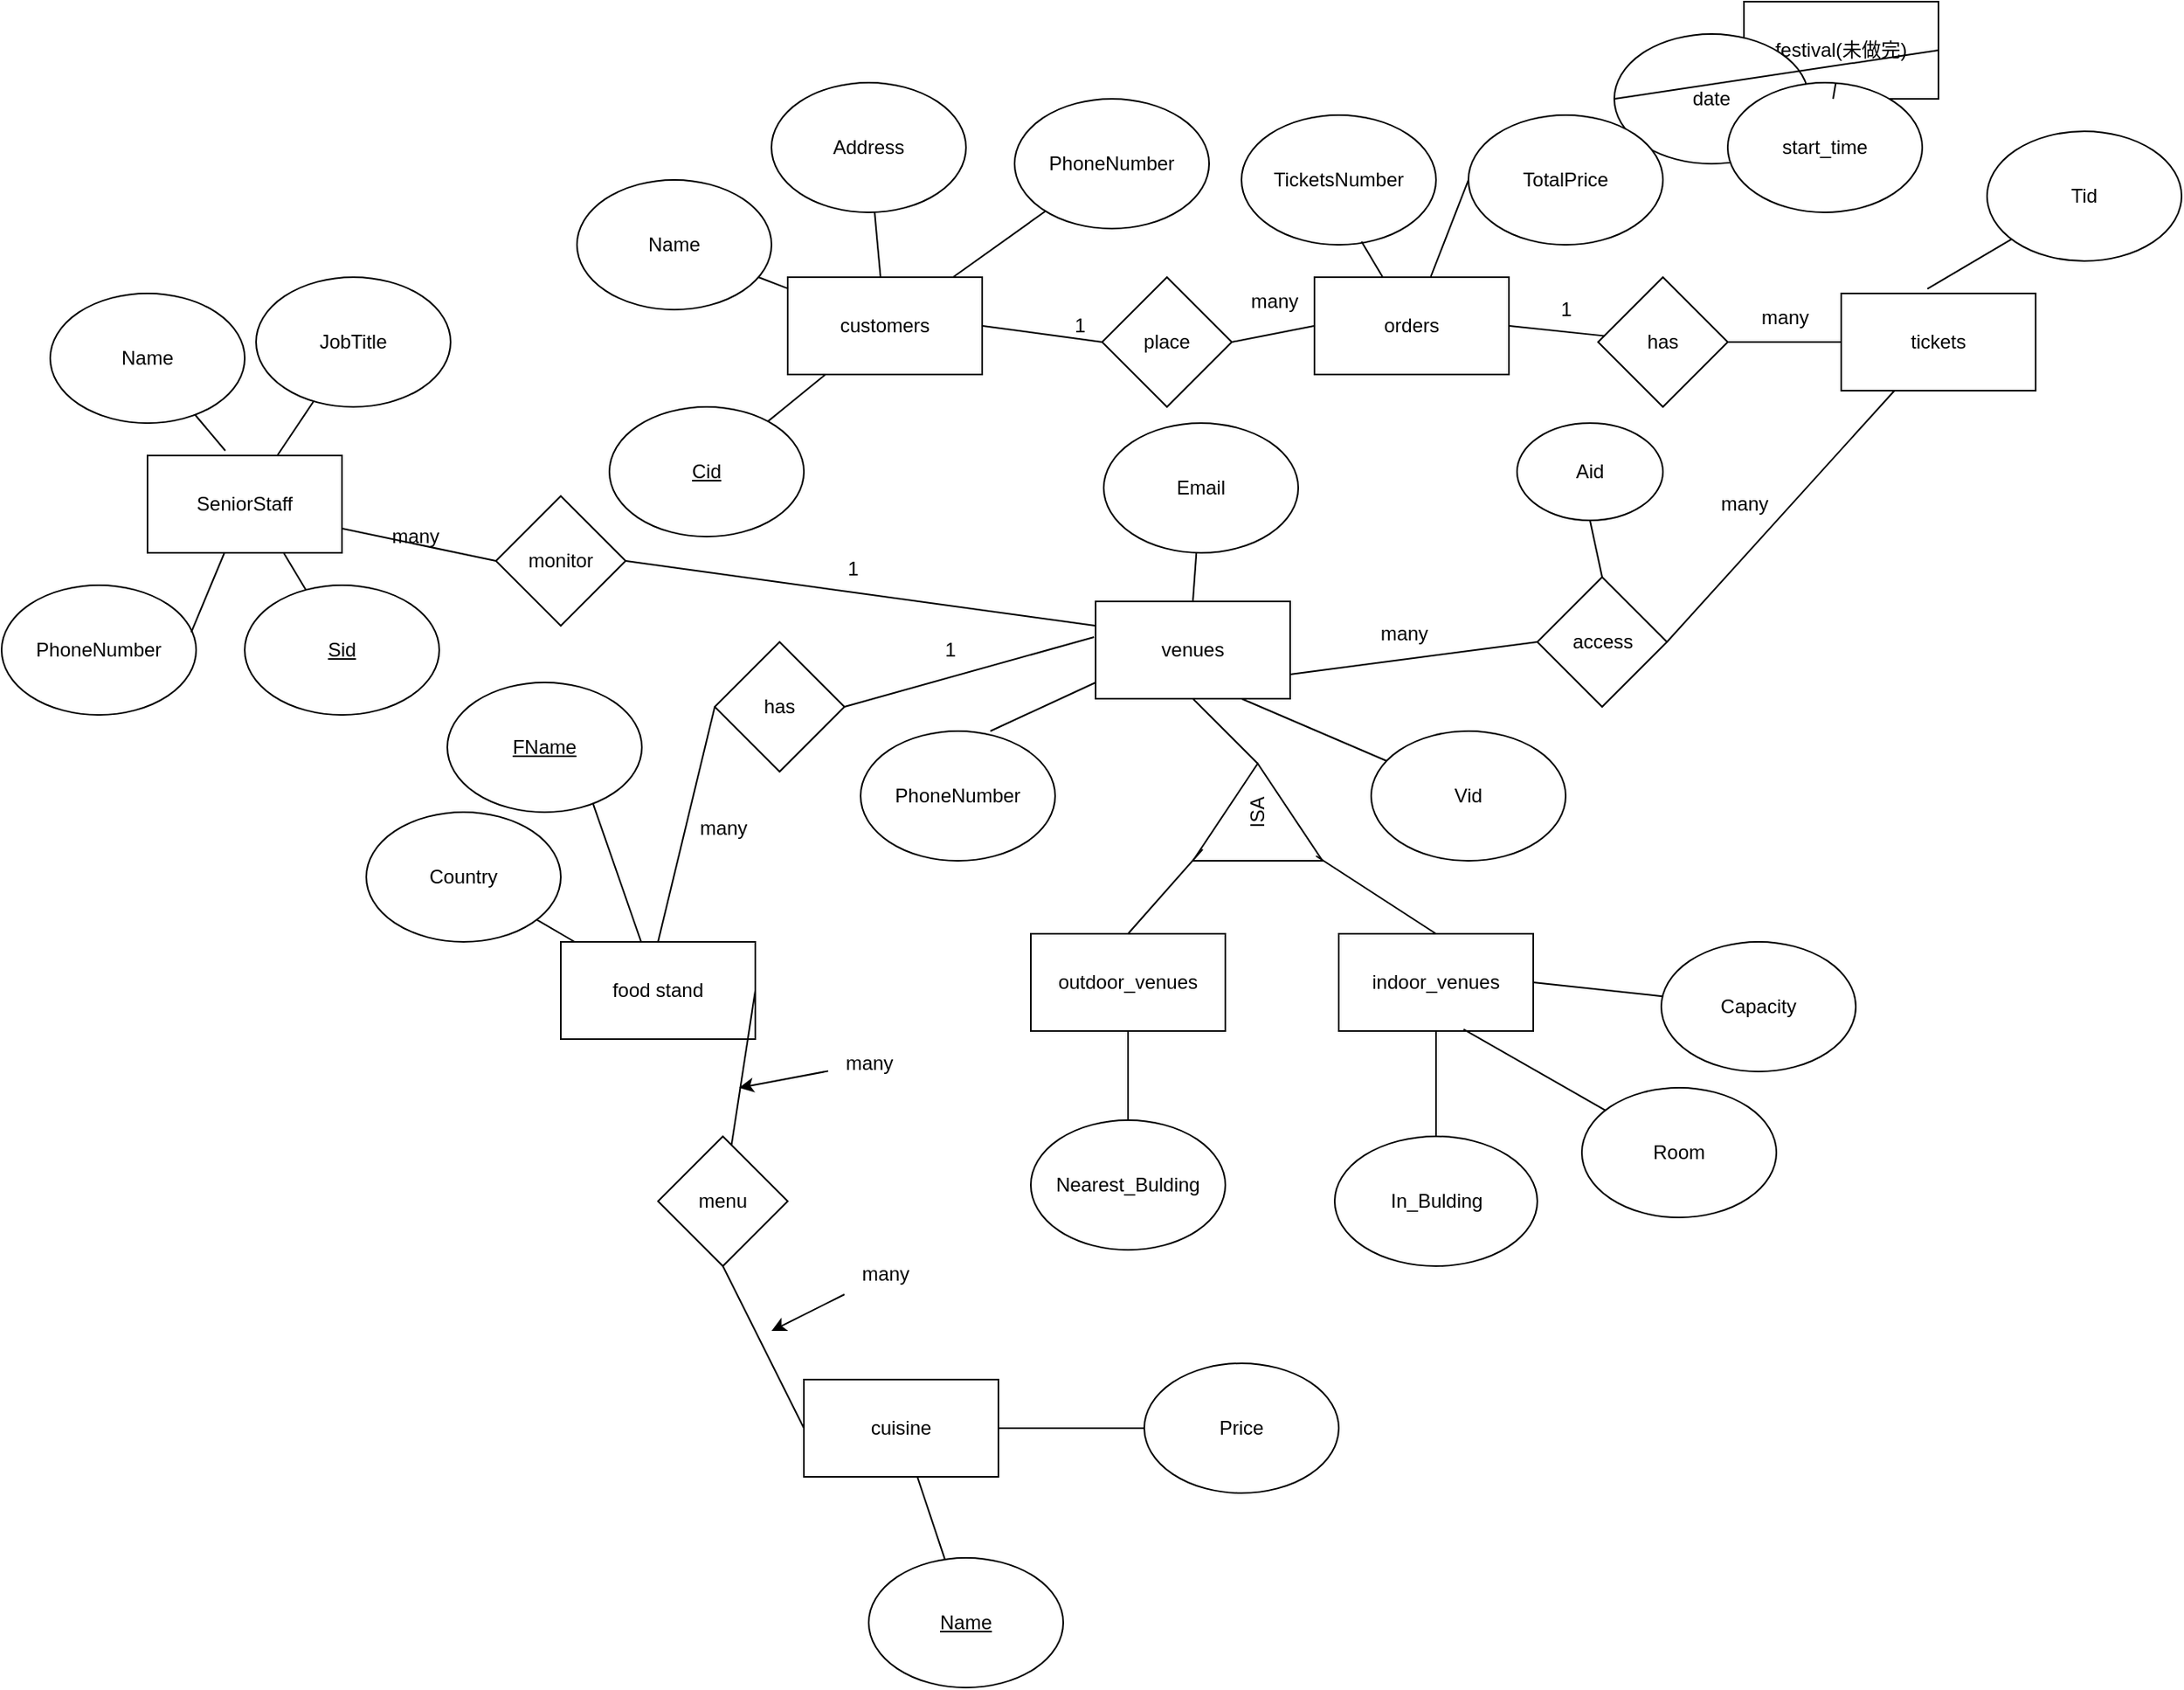 <mxfile version="20.3.7" type="github">
  <diagram id="It3pFSVzpkFwf03Y-XyK" name="第 1 页">
    <mxGraphModel dx="1651" dy="681" grid="1" gridSize="10" guides="1" tooltips="1" connect="1" arrows="1" fold="1" page="1" pageScale="1" pageWidth="827" pageHeight="1169" math="0" shadow="0">
      <root>
        <mxCell id="0" />
        <mxCell id="1" parent="0" />
        <mxCell id="ZQI_CC8MGJomAyqvhzs2-1" value="customers" style="rounded=0;whiteSpace=wrap;html=1;" parent="1" vertex="1">
          <mxGeometry x="140" y="180" width="120" height="60" as="geometry" />
        </mxCell>
        <mxCell id="ZQI_CC8MGJomAyqvhzs2-2" value="orders" style="rounded=0;whiteSpace=wrap;html=1;" parent="1" vertex="1">
          <mxGeometry x="465" y="180" width="120" height="60" as="geometry" />
        </mxCell>
        <mxCell id="ZQI_CC8MGJomAyqvhzs2-3" value="food stand" style="rounded=0;whiteSpace=wrap;html=1;" parent="1" vertex="1">
          <mxGeometry y="590" width="120" height="60" as="geometry" />
        </mxCell>
        <mxCell id="ZQI_CC8MGJomAyqvhzs2-4" value="venues" style="rounded=0;whiteSpace=wrap;html=1;" parent="1" vertex="1">
          <mxGeometry x="330" y="380" width="120" height="60" as="geometry" />
        </mxCell>
        <mxCell id="ZQI_CC8MGJomAyqvhzs2-5" value="Name" style="ellipse;whiteSpace=wrap;html=1;" parent="1" vertex="1">
          <mxGeometry x="10" y="120" width="120" height="80" as="geometry" />
        </mxCell>
        <mxCell id="ZQI_CC8MGJomAyqvhzs2-7" value="Address" style="ellipse;whiteSpace=wrap;html=1;" parent="1" vertex="1">
          <mxGeometry x="130" y="60" width="120" height="80" as="geometry" />
        </mxCell>
        <mxCell id="ZQI_CC8MGJomAyqvhzs2-9" value="PhoneNumber" style="ellipse;whiteSpace=wrap;html=1;" parent="1" vertex="1">
          <mxGeometry x="280" y="70" width="120" height="80" as="geometry" />
        </mxCell>
        <mxCell id="ZQI_CC8MGJomAyqvhzs2-11" value="cuisine" style="rounded=0;whiteSpace=wrap;html=1;" parent="1" vertex="1">
          <mxGeometry x="150" y="860" width="120" height="60" as="geometry" />
        </mxCell>
        <mxCell id="ZQI_CC8MGJomAyqvhzs2-16" value="Price" style="ellipse;whiteSpace=wrap;html=1;" parent="1" vertex="1">
          <mxGeometry x="360" y="850" width="120" height="80" as="geometry" />
        </mxCell>
        <mxCell id="ZQI_CC8MGJomAyqvhzs2-19" value="&lt;u&gt;Cid&lt;/u&gt;" style="ellipse;whiteSpace=wrap;html=1;" parent="1" vertex="1">
          <mxGeometry x="30" y="260" width="120" height="80" as="geometry" />
        </mxCell>
        <mxCell id="tFtppjlgr-XyN6fy7QQ8-3" value="TicketsNumber" style="ellipse;whiteSpace=wrap;html=1;" parent="1" vertex="1">
          <mxGeometry x="420" y="80" width="120" height="80" as="geometry" />
        </mxCell>
        <mxCell id="tFtppjlgr-XyN6fy7QQ8-6" value="" style="endArrow=none;html=1;rounded=0;entryX=0.617;entryY=0.975;entryDx=0;entryDy=0;entryPerimeter=0;" parent="1" source="ZQI_CC8MGJomAyqvhzs2-2" target="tFtppjlgr-XyN6fy7QQ8-3" edge="1">
          <mxGeometry width="50" height="50" relative="1" as="geometry">
            <mxPoint x="550" y="200" as="sourcePoint" />
            <mxPoint x="600" y="150" as="targetPoint" />
          </mxGeometry>
        </mxCell>
        <mxCell id="tFtppjlgr-XyN6fy7QQ8-7" value="" style="endArrow=none;html=1;rounded=0;" parent="1" source="ZQI_CC8MGJomAyqvhzs2-1" target="ZQI_CC8MGJomAyqvhzs2-7" edge="1">
          <mxGeometry width="50" height="50" relative="1" as="geometry">
            <mxPoint x="170" y="180" as="sourcePoint" />
            <mxPoint x="220" y="130" as="targetPoint" />
          </mxGeometry>
        </mxCell>
        <mxCell id="tFtppjlgr-XyN6fy7QQ8-8" value="" style="endArrow=none;html=1;rounded=0;" parent="1" source="ZQI_CC8MGJomAyqvhzs2-1" target="ZQI_CC8MGJomAyqvhzs2-5" edge="1">
          <mxGeometry width="50" height="50" relative="1" as="geometry">
            <mxPoint x="60" y="190" as="sourcePoint" />
            <mxPoint x="110" y="140" as="targetPoint" />
          </mxGeometry>
        </mxCell>
        <mxCell id="tFtppjlgr-XyN6fy7QQ8-9" value="" style="endArrow=none;html=1;rounded=0;" parent="1" source="ZQI_CC8MGJomAyqvhzs2-1" target="ZQI_CC8MGJomAyqvhzs2-9" edge="1">
          <mxGeometry width="50" height="50" relative="1" as="geometry">
            <mxPoint x="300" y="220" as="sourcePoint" />
            <mxPoint x="350" y="170" as="targetPoint" />
          </mxGeometry>
        </mxCell>
        <mxCell id="tFtppjlgr-XyN6fy7QQ8-10" value="" style="endArrow=none;html=1;rounded=0;" parent="1" source="ZQI_CC8MGJomAyqvhzs2-19" target="ZQI_CC8MGJomAyqvhzs2-1" edge="1">
          <mxGeometry width="50" height="50" relative="1" as="geometry">
            <mxPoint x="180" y="310" as="sourcePoint" />
            <mxPoint x="230" y="260" as="targetPoint" />
          </mxGeometry>
        </mxCell>
        <mxCell id="tFtppjlgr-XyN6fy7QQ8-12" value="" style="endArrow=none;html=1;rounded=0;" parent="1" source="ZQI_CC8MGJomAyqvhzs2-16" target="ZQI_CC8MGJomAyqvhzs2-11" edge="1">
          <mxGeometry width="50" height="50" relative="1" as="geometry">
            <mxPoint x="550" y="600" as="sourcePoint" />
            <mxPoint x="600" y="550" as="targetPoint" />
          </mxGeometry>
        </mxCell>
        <mxCell id="tFtppjlgr-XyN6fy7QQ8-13" value="place" style="rhombus;whiteSpace=wrap;html=1;" parent="1" vertex="1">
          <mxGeometry x="334" y="180" width="80" height="80" as="geometry" />
        </mxCell>
        <mxCell id="tFtppjlgr-XyN6fy7QQ8-14" value="" style="endArrow=none;html=1;rounded=0;entryX=0;entryY=0.5;entryDx=0;entryDy=0;exitX=1;exitY=0.5;exitDx=0;exitDy=0;" parent="1" source="ZQI_CC8MGJomAyqvhzs2-1" target="tFtppjlgr-XyN6fy7QQ8-13" edge="1">
          <mxGeometry width="50" height="50" relative="1" as="geometry">
            <mxPoint x="290" y="250" as="sourcePoint" />
            <mxPoint x="340" y="200" as="targetPoint" />
          </mxGeometry>
        </mxCell>
        <mxCell id="tFtppjlgr-XyN6fy7QQ8-15" value="" style="endArrow=none;html=1;rounded=0;entryX=0;entryY=0.5;entryDx=0;entryDy=0;exitX=1;exitY=0.5;exitDx=0;exitDy=0;" parent="1" source="tFtppjlgr-XyN6fy7QQ8-13" target="ZQI_CC8MGJomAyqvhzs2-2" edge="1">
          <mxGeometry width="50" height="50" relative="1" as="geometry">
            <mxPoint x="500" y="270" as="sourcePoint" />
            <mxPoint x="550" y="220" as="targetPoint" />
          </mxGeometry>
        </mxCell>
        <mxCell id="tFtppjlgr-XyN6fy7QQ8-16" value="1" style="text;html=1;align=center;verticalAlign=middle;resizable=0;points=[];autosize=1;strokeColor=none;fillColor=none;" parent="1" vertex="1">
          <mxGeometry x="305" y="195" width="30" height="30" as="geometry" />
        </mxCell>
        <mxCell id="tFtppjlgr-XyN6fy7QQ8-17" value="many" style="text;html=1;align=center;verticalAlign=middle;resizable=0;points=[];autosize=1;strokeColor=none;fillColor=none;" parent="1" vertex="1">
          <mxGeometry x="415" y="180" width="50" height="30" as="geometry" />
        </mxCell>
        <mxCell id="tFtppjlgr-XyN6fy7QQ8-18" value="&lt;u&gt;FName&lt;/u&gt;" style="ellipse;whiteSpace=wrap;html=1;" parent="1" vertex="1">
          <mxGeometry x="-70" y="430" width="120" height="80" as="geometry" />
        </mxCell>
        <mxCell id="tFtppjlgr-XyN6fy7QQ8-19" value="" style="endArrow=none;html=1;rounded=0;exitX=0.75;exitY=0.938;exitDx=0;exitDy=0;exitPerimeter=0;" parent="1" source="tFtppjlgr-XyN6fy7QQ8-18" target="ZQI_CC8MGJomAyqvhzs2-3" edge="1">
          <mxGeometry width="50" height="50" relative="1" as="geometry">
            <mxPoint x="90" y="640" as="sourcePoint" />
            <mxPoint x="140" y="590" as="targetPoint" />
          </mxGeometry>
        </mxCell>
        <mxCell id="tFtppjlgr-XyN6fy7QQ8-20" value="Country" style="ellipse;whiteSpace=wrap;html=1;" parent="1" vertex="1">
          <mxGeometry x="-120" y="510" width="120" height="80" as="geometry" />
        </mxCell>
        <mxCell id="tFtppjlgr-XyN6fy7QQ8-21" value="" style="endArrow=none;html=1;rounded=0;" parent="1" source="tFtppjlgr-XyN6fy7QQ8-20" target="ZQI_CC8MGJomAyqvhzs2-3" edge="1">
          <mxGeometry width="50" height="50" relative="1" as="geometry">
            <mxPoint x="210" y="620" as="sourcePoint" />
            <mxPoint x="260" y="570" as="targetPoint" />
          </mxGeometry>
        </mxCell>
        <mxCell id="tFtppjlgr-XyN6fy7QQ8-22" value="menu" style="rhombus;whiteSpace=wrap;html=1;" parent="1" vertex="1">
          <mxGeometry x="60" y="710" width="80" height="80" as="geometry" />
        </mxCell>
        <mxCell id="tFtppjlgr-XyN6fy7QQ8-23" value="" style="endArrow=none;html=1;rounded=0;exitX=1;exitY=0.5;exitDx=0;exitDy=0;" parent="1" source="ZQI_CC8MGJomAyqvhzs2-3" target="tFtppjlgr-XyN6fy7QQ8-22" edge="1">
          <mxGeometry width="50" height="50" relative="1" as="geometry">
            <mxPoint x="290" y="580" as="sourcePoint" />
            <mxPoint x="340" y="530" as="targetPoint" />
          </mxGeometry>
        </mxCell>
        <mxCell id="tFtppjlgr-XyN6fy7QQ8-24" value="" style="endArrow=none;html=1;rounded=0;entryX=0;entryY=0.5;entryDx=0;entryDy=0;exitX=0.5;exitY=1;exitDx=0;exitDy=0;" parent="1" source="tFtppjlgr-XyN6fy7QQ8-22" target="ZQI_CC8MGJomAyqvhzs2-11" edge="1">
          <mxGeometry width="50" height="50" relative="1" as="geometry">
            <mxPoint x="490" y="590" as="sourcePoint" />
            <mxPoint x="540" y="540" as="targetPoint" />
          </mxGeometry>
        </mxCell>
        <mxCell id="tFtppjlgr-XyN6fy7QQ8-30" value="has" style="rhombus;whiteSpace=wrap;html=1;" parent="1" vertex="1">
          <mxGeometry x="95" y="405" width="80" height="80" as="geometry" />
        </mxCell>
        <mxCell id="tFtppjlgr-XyN6fy7QQ8-31" value="" style="endArrow=none;html=1;rounded=0;entryX=-0.008;entryY=0.367;entryDx=0;entryDy=0;entryPerimeter=0;exitX=1;exitY=0.5;exitDx=0;exitDy=0;" parent="1" source="tFtppjlgr-XyN6fy7QQ8-30" target="ZQI_CC8MGJomAyqvhzs2-4" edge="1">
          <mxGeometry width="50" height="50" relative="1" as="geometry">
            <mxPoint x="260" y="410" as="sourcePoint" />
            <mxPoint x="310" y="360" as="targetPoint" />
          </mxGeometry>
        </mxCell>
        <mxCell id="tFtppjlgr-XyN6fy7QQ8-32" value="" style="endArrow=none;html=1;rounded=0;entryX=0;entryY=0.5;entryDx=0;entryDy=0;exitX=0.5;exitY=0;exitDx=0;exitDy=0;" parent="1" source="ZQI_CC8MGJomAyqvhzs2-3" target="tFtppjlgr-XyN6fy7QQ8-30" edge="1">
          <mxGeometry width="50" height="50" relative="1" as="geometry">
            <mxPoint x="110" y="490" as="sourcePoint" />
            <mxPoint x="160" y="440" as="targetPoint" />
          </mxGeometry>
        </mxCell>
        <mxCell id="tFtppjlgr-XyN6fy7QQ8-41" style="edgeStyle=none;rounded=0;orthogonalLoop=1;jettySize=auto;html=1;" parent="1" source="tFtppjlgr-XyN6fy7QQ8-33" edge="1">
          <mxGeometry relative="1" as="geometry">
            <mxPoint x="110" y="680" as="targetPoint" />
          </mxGeometry>
        </mxCell>
        <mxCell id="tFtppjlgr-XyN6fy7QQ8-33" value="many" style="text;html=1;align=center;verticalAlign=middle;resizable=0;points=[];autosize=1;strokeColor=none;fillColor=none;" parent="1" vertex="1">
          <mxGeometry x="165" y="650" width="50" height="30" as="geometry" />
        </mxCell>
        <mxCell id="tFtppjlgr-XyN6fy7QQ8-42" style="edgeStyle=none;rounded=0;orthogonalLoop=1;jettySize=auto;html=1;" parent="1" source="tFtppjlgr-XyN6fy7QQ8-34" edge="1">
          <mxGeometry relative="1" as="geometry">
            <mxPoint x="130" y="830" as="targetPoint" />
          </mxGeometry>
        </mxCell>
        <mxCell id="tFtppjlgr-XyN6fy7QQ8-34" value="many" style="text;html=1;align=center;verticalAlign=middle;resizable=0;points=[];autosize=1;strokeColor=none;fillColor=none;" parent="1" vertex="1">
          <mxGeometry x="175" y="780" width="50" height="30" as="geometry" />
        </mxCell>
        <mxCell id="tFtppjlgr-XyN6fy7QQ8-35" value="Capacity" style="ellipse;whiteSpace=wrap;html=1;" parent="1" vertex="1">
          <mxGeometry x="679" y="590" width="120" height="80" as="geometry" />
        </mxCell>
        <mxCell id="tFtppjlgr-XyN6fy7QQ8-36" value="" style="endArrow=none;html=1;rounded=0;entryX=1;entryY=0.5;entryDx=0;entryDy=0;" parent="1" source="tFtppjlgr-XyN6fy7QQ8-35" target="tFtppjlgr-XyN6fy7QQ8-46" edge="1">
          <mxGeometry width="50" height="50" relative="1" as="geometry">
            <mxPoint x="360" y="490" as="sourcePoint" />
            <mxPoint x="410" y="430" as="targetPoint" />
          </mxGeometry>
        </mxCell>
        <mxCell id="tFtppjlgr-XyN6fy7QQ8-37" value="PhoneNumber" style="ellipse;whiteSpace=wrap;html=1;" parent="1" vertex="1">
          <mxGeometry x="185" y="460" width="120" height="80" as="geometry" />
        </mxCell>
        <mxCell id="tFtppjlgr-XyN6fy7QQ8-38" value="" style="endArrow=none;html=1;rounded=0;exitX=0.667;exitY=0;exitDx=0;exitDy=0;exitPerimeter=0;" parent="1" source="tFtppjlgr-XyN6fy7QQ8-37" edge="1">
          <mxGeometry width="50" height="50" relative="1" as="geometry">
            <mxPoint x="280" y="470" as="sourcePoint" />
            <mxPoint x="330" y="430" as="targetPoint" />
          </mxGeometry>
        </mxCell>
        <mxCell id="tFtppjlgr-XyN6fy7QQ8-39" value="Email" style="ellipse;whiteSpace=wrap;html=1;" parent="1" vertex="1">
          <mxGeometry x="335" y="270" width="120" height="80" as="geometry" />
        </mxCell>
        <mxCell id="tFtppjlgr-XyN6fy7QQ8-40" value="" style="endArrow=none;html=1;rounded=0;exitX=0.5;exitY=0;exitDx=0;exitDy=0;" parent="1" source="ZQI_CC8MGJomAyqvhzs2-4" target="tFtppjlgr-XyN6fy7QQ8-39" edge="1">
          <mxGeometry width="50" height="50" relative="1" as="geometry">
            <mxPoint x="370" y="430" as="sourcePoint" />
            <mxPoint x="420" y="380" as="targetPoint" />
          </mxGeometry>
        </mxCell>
        <mxCell id="tFtppjlgr-XyN6fy7QQ8-43" value="ISA" style="triangle;whiteSpace=wrap;html=1;rotation=-90;" parent="1" vertex="1">
          <mxGeometry x="400" y="470" width="60" height="80" as="geometry" />
        </mxCell>
        <mxCell id="tFtppjlgr-XyN6fy7QQ8-44" value="" style="endArrow=none;html=1;rounded=0;exitX=0.5;exitY=1;exitDx=0;exitDy=0;entryX=1;entryY=0.5;entryDx=0;entryDy=0;" parent="1" source="ZQI_CC8MGJomAyqvhzs2-4" target="tFtppjlgr-XyN6fy7QQ8-43" edge="1">
          <mxGeometry width="50" height="50" relative="1" as="geometry">
            <mxPoint x="390" y="440" as="sourcePoint" />
            <mxPoint x="390" y="490" as="targetPoint" />
          </mxGeometry>
        </mxCell>
        <mxCell id="tFtppjlgr-XyN6fy7QQ8-45" value="outdoor_venues" style="rounded=0;whiteSpace=wrap;html=1;" parent="1" vertex="1">
          <mxGeometry x="290" y="585" width="120" height="60" as="geometry" />
        </mxCell>
        <mxCell id="tFtppjlgr-XyN6fy7QQ8-46" value="indoor_venues" style="rounded=0;whiteSpace=wrap;html=1;" parent="1" vertex="1">
          <mxGeometry x="480" y="585" width="120" height="60" as="geometry" />
        </mxCell>
        <mxCell id="tFtppjlgr-XyN6fy7QQ8-47" value="" style="endArrow=none;html=1;rounded=0;entryX=0.117;entryY=0.075;entryDx=0;entryDy=0;entryPerimeter=0;exitX=0.5;exitY=0;exitDx=0;exitDy=0;" parent="1" source="tFtppjlgr-XyN6fy7QQ8-45" target="tFtppjlgr-XyN6fy7QQ8-43" edge="1">
          <mxGeometry width="50" height="50" relative="1" as="geometry">
            <mxPoint x="310" y="600" as="sourcePoint" />
            <mxPoint x="360" y="550" as="targetPoint" />
          </mxGeometry>
        </mxCell>
        <mxCell id="tFtppjlgr-XyN6fy7QQ8-48" value="" style="endArrow=none;html=1;rounded=0;exitX=0.5;exitY=0;exitDx=0;exitDy=0;entryX=0.05;entryY=0.95;entryDx=0;entryDy=0;entryPerimeter=0;" parent="1" source="tFtppjlgr-XyN6fy7QQ8-46" target="tFtppjlgr-XyN6fy7QQ8-43" edge="1">
          <mxGeometry width="50" height="50" relative="1" as="geometry">
            <mxPoint x="520" y="600" as="sourcePoint" />
            <mxPoint x="570" y="550" as="targetPoint" />
          </mxGeometry>
        </mxCell>
        <mxCell id="tFtppjlgr-XyN6fy7QQ8-49" value="In_Bulding" style="ellipse;whiteSpace=wrap;html=1;rounded=0;" parent="1" vertex="1">
          <mxGeometry x="477.5" y="710" width="125" height="80" as="geometry" />
        </mxCell>
        <mxCell id="tFtppjlgr-XyN6fy7QQ8-52" value="Room" style="ellipse;whiteSpace=wrap;html=1;" parent="1" vertex="1">
          <mxGeometry x="630" y="680" width="120" height="80" as="geometry" />
        </mxCell>
        <mxCell id="tFtppjlgr-XyN6fy7QQ8-53" value="" style="endArrow=none;html=1;rounded=0;entryX=0.642;entryY=0.983;entryDx=0;entryDy=0;entryPerimeter=0;" parent="1" source="tFtppjlgr-XyN6fy7QQ8-52" target="tFtppjlgr-XyN6fy7QQ8-46" edge="1">
          <mxGeometry width="50" height="50" relative="1" as="geometry">
            <mxPoint x="560" y="700" as="sourcePoint" />
            <mxPoint x="610" y="650" as="targetPoint" />
          </mxGeometry>
        </mxCell>
        <mxCell id="tFtppjlgr-XyN6fy7QQ8-54" value="" style="endArrow=none;html=1;rounded=0;exitX=0.5;exitY=0;exitDx=0;exitDy=0;" parent="1" source="tFtppjlgr-XyN6fy7QQ8-49" target="tFtppjlgr-XyN6fy7QQ8-46" edge="1">
          <mxGeometry width="50" height="50" relative="1" as="geometry">
            <mxPoint x="470" y="710" as="sourcePoint" />
            <mxPoint x="520" y="660" as="targetPoint" />
          </mxGeometry>
        </mxCell>
        <mxCell id="tFtppjlgr-XyN6fy7QQ8-55" value="Nearest_Bulding" style="ellipse;whiteSpace=wrap;html=1;" parent="1" vertex="1">
          <mxGeometry x="290" y="700" width="120" height="80" as="geometry" />
        </mxCell>
        <mxCell id="tFtppjlgr-XyN6fy7QQ8-56" value="" style="endArrow=none;html=1;rounded=0;entryX=0.5;entryY=1;entryDx=0;entryDy=0;exitX=0.5;exitY=0;exitDx=0;exitDy=0;" parent="1" source="tFtppjlgr-XyN6fy7QQ8-55" target="tFtppjlgr-XyN6fy7QQ8-45" edge="1">
          <mxGeometry width="50" height="50" relative="1" as="geometry">
            <mxPoint x="330" y="700" as="sourcePoint" />
            <mxPoint x="380" y="650" as="targetPoint" />
          </mxGeometry>
        </mxCell>
        <mxCell id="tFtppjlgr-XyN6fy7QQ8-58" value="SeniorStaff" style="rounded=0;whiteSpace=wrap;html=1;" parent="1" vertex="1">
          <mxGeometry x="-255" y="290" width="120" height="60" as="geometry" />
        </mxCell>
        <mxCell id="tFtppjlgr-XyN6fy7QQ8-59" value="PhoneNumber" style="ellipse;whiteSpace=wrap;html=1;" parent="1" vertex="1">
          <mxGeometry x="-345" y="370" width="120" height="80" as="geometry" />
        </mxCell>
        <mxCell id="tFtppjlgr-XyN6fy7QQ8-60" value="&lt;u&gt;Sid&lt;/u&gt;" style="ellipse;whiteSpace=wrap;html=1;" parent="1" vertex="1">
          <mxGeometry x="-195" y="370" width="120" height="80" as="geometry" />
        </mxCell>
        <mxCell id="tFtppjlgr-XyN6fy7QQ8-61" value="Name" style="ellipse;whiteSpace=wrap;html=1;" parent="1" vertex="1">
          <mxGeometry x="-315" y="190" width="120" height="80" as="geometry" />
        </mxCell>
        <mxCell id="tFtppjlgr-XyN6fy7QQ8-62" value="monitor" style="rhombus;whiteSpace=wrap;html=1;" parent="1" vertex="1">
          <mxGeometry x="-40" y="315" width="80" height="80" as="geometry" />
        </mxCell>
        <mxCell id="tFtppjlgr-XyN6fy7QQ8-68" value="" style="endArrow=none;html=1;rounded=0;entryX=0.7;entryY=1;entryDx=0;entryDy=0;entryPerimeter=0;" parent="1" source="tFtppjlgr-XyN6fy7QQ8-60" target="tFtppjlgr-XyN6fy7QQ8-58" edge="1">
          <mxGeometry width="50" height="50" relative="1" as="geometry">
            <mxPoint x="-205" y="400" as="sourcePoint" />
            <mxPoint x="-155" y="350" as="targetPoint" />
          </mxGeometry>
        </mxCell>
        <mxCell id="tFtppjlgr-XyN6fy7QQ8-69" value="" style="endArrow=none;html=1;rounded=0;exitX=0.975;exitY=0.363;exitDx=0;exitDy=0;exitPerimeter=0;" parent="1" source="tFtppjlgr-XyN6fy7QQ8-59" target="tFtppjlgr-XyN6fy7QQ8-58" edge="1">
          <mxGeometry width="50" height="50" relative="1" as="geometry">
            <mxPoint x="-245" y="410" as="sourcePoint" />
            <mxPoint x="-195" y="360" as="targetPoint" />
          </mxGeometry>
        </mxCell>
        <mxCell id="tFtppjlgr-XyN6fy7QQ8-70" value="" style="endArrow=none;html=1;rounded=0;exitX=0.4;exitY=-0.05;exitDx=0;exitDy=0;exitPerimeter=0;" parent="1" source="tFtppjlgr-XyN6fy7QQ8-58" target="tFtppjlgr-XyN6fy7QQ8-61" edge="1">
          <mxGeometry width="50" height="50" relative="1" as="geometry">
            <mxPoint x="-215" y="300" as="sourcePoint" />
            <mxPoint x="-165" y="250" as="targetPoint" />
          </mxGeometry>
        </mxCell>
        <mxCell id="tFtppjlgr-XyN6fy7QQ8-71" value="JobTitle" style="ellipse;whiteSpace=wrap;html=1;" parent="1" vertex="1">
          <mxGeometry x="-188" y="180" width="120" height="80" as="geometry" />
        </mxCell>
        <mxCell id="tFtppjlgr-XyN6fy7QQ8-72" value="" style="endArrow=none;html=1;rounded=0;" parent="1" source="tFtppjlgr-XyN6fy7QQ8-58" target="tFtppjlgr-XyN6fy7QQ8-71" edge="1">
          <mxGeometry width="50" height="50" relative="1" as="geometry">
            <mxPoint x="-115" y="340" as="sourcePoint" />
            <mxPoint x="-65" y="290" as="targetPoint" />
          </mxGeometry>
        </mxCell>
        <mxCell id="tFtppjlgr-XyN6fy7QQ8-73" value="&lt;u&gt;Name&lt;/u&gt;" style="ellipse;whiteSpace=wrap;html=1;" parent="1" vertex="1">
          <mxGeometry x="190" y="970" width="120" height="80" as="geometry" />
        </mxCell>
        <mxCell id="tFtppjlgr-XyN6fy7QQ8-74" value="" style="endArrow=none;html=1;rounded=0;" parent="1" source="tFtppjlgr-XyN6fy7QQ8-73" target="ZQI_CC8MGJomAyqvhzs2-11" edge="1">
          <mxGeometry width="50" height="50" relative="1" as="geometry">
            <mxPoint x="160" y="980" as="sourcePoint" />
            <mxPoint x="210" y="930" as="targetPoint" />
          </mxGeometry>
        </mxCell>
        <mxCell id="tFtppjlgr-XyN6fy7QQ8-75" value="festival(未做完)" style="rounded=0;whiteSpace=wrap;html=1;" parent="1" vertex="1">
          <mxGeometry x="730" y="10" width="120" height="60" as="geometry" />
        </mxCell>
        <mxCell id="tFtppjlgr-XyN6fy7QQ8-76" value="date" style="ellipse;whiteSpace=wrap;html=1;" parent="1" vertex="1">
          <mxGeometry x="650" y="30" width="120" height="80" as="geometry" />
        </mxCell>
        <mxCell id="tFtppjlgr-XyN6fy7QQ8-77" value="start_time" style="ellipse;whiteSpace=wrap;html=1;" parent="1" vertex="1">
          <mxGeometry x="720" y="60" width="120" height="80" as="geometry" />
        </mxCell>
        <mxCell id="tFtppjlgr-XyN6fy7QQ8-78" value="" style="endArrow=none;html=1;rounded=0;entryX=0;entryY=0.5;entryDx=0;entryDy=0;exitX=1;exitY=0.5;exitDx=0;exitDy=0;" parent="1" source="tFtppjlgr-XyN6fy7QQ8-75" target="tFtppjlgr-XyN6fy7QQ8-76" edge="1">
          <mxGeometry width="50" height="50" relative="1" as="geometry">
            <mxPoint x="590" y="80" as="sourcePoint" />
            <mxPoint x="640" y="30" as="targetPoint" />
          </mxGeometry>
        </mxCell>
        <mxCell id="tFtppjlgr-XyN6fy7QQ8-79" value="" style="endArrow=none;html=1;rounded=0;" parent="1" source="tFtppjlgr-XyN6fy7QQ8-77" target="tFtppjlgr-XyN6fy7QQ8-75" edge="1">
          <mxGeometry width="50" height="50" relative="1" as="geometry">
            <mxPoint x="470" y="150" as="sourcePoint" />
            <mxPoint x="520" y="100" as="targetPoint" />
          </mxGeometry>
        </mxCell>
        <mxCell id="8h_6WQU0Ittt2dsqeyI5-1" value="1" style="text;html=1;align=center;verticalAlign=middle;resizable=0;points=[];autosize=1;strokeColor=none;fillColor=none;" vertex="1" parent="1">
          <mxGeometry x="225" y="395" width="30" height="30" as="geometry" />
        </mxCell>
        <mxCell id="8h_6WQU0Ittt2dsqeyI5-2" value="many" style="text;html=1;align=center;verticalAlign=middle;resizable=0;points=[];autosize=1;strokeColor=none;fillColor=none;" vertex="1" parent="1">
          <mxGeometry x="75" y="505" width="50" height="30" as="geometry" />
        </mxCell>
        <mxCell id="8h_6WQU0Ittt2dsqeyI5-3" value="TotalPrice" style="ellipse;whiteSpace=wrap;html=1;" vertex="1" parent="1">
          <mxGeometry x="560" y="80" width="120" height="80" as="geometry" />
        </mxCell>
        <mxCell id="8h_6WQU0Ittt2dsqeyI5-4" value="" style="endArrow=none;html=1;rounded=0;entryX=0;entryY=0.5;entryDx=0;entryDy=0;" edge="1" parent="1" source="ZQI_CC8MGJomAyqvhzs2-2" target="8h_6WQU0Ittt2dsqeyI5-3">
          <mxGeometry width="50" height="50" relative="1" as="geometry">
            <mxPoint x="570" y="230" as="sourcePoint" />
            <mxPoint x="620" y="180" as="targetPoint" />
          </mxGeometry>
        </mxCell>
        <mxCell id="8h_6WQU0Ittt2dsqeyI5-5" value="tickets" style="rounded=0;whiteSpace=wrap;html=1;" vertex="1" parent="1">
          <mxGeometry x="790" y="190" width="120" height="60" as="geometry" />
        </mxCell>
        <mxCell id="8h_6WQU0Ittt2dsqeyI5-6" value="has" style="rhombus;whiteSpace=wrap;html=1;" vertex="1" parent="1">
          <mxGeometry x="640" y="180" width="80" height="80" as="geometry" />
        </mxCell>
        <mxCell id="8h_6WQU0Ittt2dsqeyI5-7" value="" style="endArrow=none;html=1;rounded=0;exitX=1;exitY=0.5;exitDx=0;exitDy=0;" edge="1" parent="1" source="ZQI_CC8MGJomAyqvhzs2-2" target="8h_6WQU0Ittt2dsqeyI5-6">
          <mxGeometry width="50" height="50" relative="1" as="geometry">
            <mxPoint x="590" y="240" as="sourcePoint" />
            <mxPoint x="650" y="220" as="targetPoint" />
          </mxGeometry>
        </mxCell>
        <mxCell id="8h_6WQU0Ittt2dsqeyI5-8" value="" style="endArrow=none;html=1;rounded=0;entryX=0;entryY=0.5;entryDx=0;entryDy=0;exitX=1;exitY=0.5;exitDx=0;exitDy=0;" edge="1" parent="1" source="8h_6WQU0Ittt2dsqeyI5-6" target="8h_6WQU0Ittt2dsqeyI5-5">
          <mxGeometry width="50" height="50" relative="1" as="geometry">
            <mxPoint x="720" y="230" as="sourcePoint" />
            <mxPoint x="770" y="180" as="targetPoint" />
          </mxGeometry>
        </mxCell>
        <mxCell id="8h_6WQU0Ittt2dsqeyI5-9" value="Tid" style="ellipse;whiteSpace=wrap;html=1;" vertex="1" parent="1">
          <mxGeometry x="880" y="90" width="120" height="80" as="geometry" />
        </mxCell>
        <mxCell id="8h_6WQU0Ittt2dsqeyI5-10" value="" style="endArrow=none;html=1;rounded=0;exitX=0.443;exitY=-0.046;exitDx=0;exitDy=0;exitPerimeter=0;" edge="1" parent="1" source="8h_6WQU0Ittt2dsqeyI5-5" target="8h_6WQU0Ittt2dsqeyI5-9">
          <mxGeometry width="50" height="50" relative="1" as="geometry">
            <mxPoint x="810" y="200" as="sourcePoint" />
            <mxPoint x="860" y="150" as="targetPoint" />
          </mxGeometry>
        </mxCell>
        <mxCell id="8h_6WQU0Ittt2dsqeyI5-11" value="access" style="rhombus;whiteSpace=wrap;html=1;" vertex="1" parent="1">
          <mxGeometry x="602.5" y="365" width="80" height="80" as="geometry" />
        </mxCell>
        <mxCell id="8h_6WQU0Ittt2dsqeyI5-12" value="" style="endArrow=none;html=1;rounded=0;entryX=1;entryY=0.5;entryDx=0;entryDy=0;exitX=0;exitY=0.25;exitDx=0;exitDy=0;" edge="1" parent="1" source="ZQI_CC8MGJomAyqvhzs2-4" target="tFtppjlgr-XyN6fy7QQ8-62">
          <mxGeometry width="50" height="50" relative="1" as="geometry">
            <mxPoint x="330" y="395" as="sourcePoint" />
            <mxPoint x="115" y="380" as="targetPoint" />
          </mxGeometry>
        </mxCell>
        <mxCell id="8h_6WQU0Ittt2dsqeyI5-13" value="" style="endArrow=none;html=1;rounded=0;entryX=1;entryY=0.75;entryDx=0;entryDy=0;exitX=0;exitY=0.5;exitDx=0;exitDy=0;" edge="1" parent="1" source="tFtppjlgr-XyN6fy7QQ8-62" target="tFtppjlgr-XyN6fy7QQ8-58">
          <mxGeometry width="50" height="50" relative="1" as="geometry">
            <mxPoint x="-40" y="355" as="sourcePoint" />
            <mxPoint x="-60" y="320" as="targetPoint" />
          </mxGeometry>
        </mxCell>
        <mxCell id="8h_6WQU0Ittt2dsqeyI5-14" value="" style="endArrow=none;html=1;rounded=0;exitX=1;exitY=0.75;exitDx=0;exitDy=0;entryX=0;entryY=0.5;entryDx=0;entryDy=0;" edge="1" parent="1" source="ZQI_CC8MGJomAyqvhzs2-4" target="8h_6WQU0Ittt2dsqeyI5-11">
          <mxGeometry width="50" height="50" relative="1" as="geometry">
            <mxPoint x="520" y="450" as="sourcePoint" />
            <mxPoint x="570" y="400" as="targetPoint" />
          </mxGeometry>
        </mxCell>
        <mxCell id="8h_6WQU0Ittt2dsqeyI5-15" value="" style="endArrow=none;html=1;rounded=0;exitX=1;exitY=0.5;exitDx=0;exitDy=0;" edge="1" parent="1" source="8h_6WQU0Ittt2dsqeyI5-11" target="8h_6WQU0Ittt2dsqeyI5-5">
          <mxGeometry width="50" height="50" relative="1" as="geometry">
            <mxPoint x="760" y="370" as="sourcePoint" />
            <mxPoint x="810" y="320" as="targetPoint" />
          </mxGeometry>
        </mxCell>
        <mxCell id="8h_6WQU0Ittt2dsqeyI5-16" value="Aid" style="ellipse;whiteSpace=wrap;html=1;" vertex="1" parent="1">
          <mxGeometry x="590" y="270" width="90" height="60" as="geometry" />
        </mxCell>
        <mxCell id="8h_6WQU0Ittt2dsqeyI5-17" value="1" style="text;html=1;align=center;verticalAlign=middle;resizable=0;points=[];autosize=1;strokeColor=none;fillColor=none;" vertex="1" parent="1">
          <mxGeometry x="605" y="185" width="30" height="30" as="geometry" />
        </mxCell>
        <mxCell id="8h_6WQU0Ittt2dsqeyI5-18" value="many" style="text;html=1;align=center;verticalAlign=middle;resizable=0;points=[];autosize=1;strokeColor=none;fillColor=none;" vertex="1" parent="1">
          <mxGeometry x="730" y="190" width="50" height="30" as="geometry" />
        </mxCell>
        <mxCell id="8h_6WQU0Ittt2dsqeyI5-19" value="" style="endArrow=none;html=1;rounded=0;exitX=0.5;exitY=0;exitDx=0;exitDy=0;entryX=0.5;entryY=1;entryDx=0;entryDy=0;" edge="1" parent="1" source="8h_6WQU0Ittt2dsqeyI5-11" target="8h_6WQU0Ittt2dsqeyI5-16">
          <mxGeometry width="50" height="50" relative="1" as="geometry">
            <mxPoint x="580" y="400" as="sourcePoint" />
            <mxPoint x="630" y="350" as="targetPoint" />
          </mxGeometry>
        </mxCell>
        <mxCell id="8h_6WQU0Ittt2dsqeyI5-20" value="many" style="text;html=1;align=center;verticalAlign=middle;resizable=0;points=[];autosize=1;strokeColor=none;fillColor=none;" vertex="1" parent="1">
          <mxGeometry x="705" y="305" width="50" height="30" as="geometry" />
        </mxCell>
        <mxCell id="8h_6WQU0Ittt2dsqeyI5-21" value="many" style="text;html=1;align=center;verticalAlign=middle;resizable=0;points=[];autosize=1;strokeColor=none;fillColor=none;" vertex="1" parent="1">
          <mxGeometry x="495" y="385" width="50" height="30" as="geometry" />
        </mxCell>
        <mxCell id="8h_6WQU0Ittt2dsqeyI5-22" value="1" style="text;html=1;align=center;verticalAlign=middle;resizable=0;points=[];autosize=1;strokeColor=none;fillColor=none;" vertex="1" parent="1">
          <mxGeometry x="165" y="345" width="30" height="30" as="geometry" />
        </mxCell>
        <mxCell id="8h_6WQU0Ittt2dsqeyI5-23" value="many" style="text;html=1;align=center;verticalAlign=middle;resizable=0;points=[];autosize=1;strokeColor=none;fillColor=none;" vertex="1" parent="1">
          <mxGeometry x="-115" y="325" width="50" height="30" as="geometry" />
        </mxCell>
        <mxCell id="8h_6WQU0Ittt2dsqeyI5-24" value="Vid" style="ellipse;whiteSpace=wrap;html=1;" vertex="1" parent="1">
          <mxGeometry x="500" y="460" width="120" height="80" as="geometry" />
        </mxCell>
        <mxCell id="8h_6WQU0Ittt2dsqeyI5-25" value="" style="endArrow=none;html=1;rounded=0;entryX=0.75;entryY=1;entryDx=0;entryDy=0;" edge="1" parent="1" source="8h_6WQU0Ittt2dsqeyI5-24" target="ZQI_CC8MGJomAyqvhzs2-4">
          <mxGeometry width="50" height="50" relative="1" as="geometry">
            <mxPoint x="440" y="500" as="sourcePoint" />
            <mxPoint x="490" y="450" as="targetPoint" />
          </mxGeometry>
        </mxCell>
      </root>
    </mxGraphModel>
  </diagram>
</mxfile>
